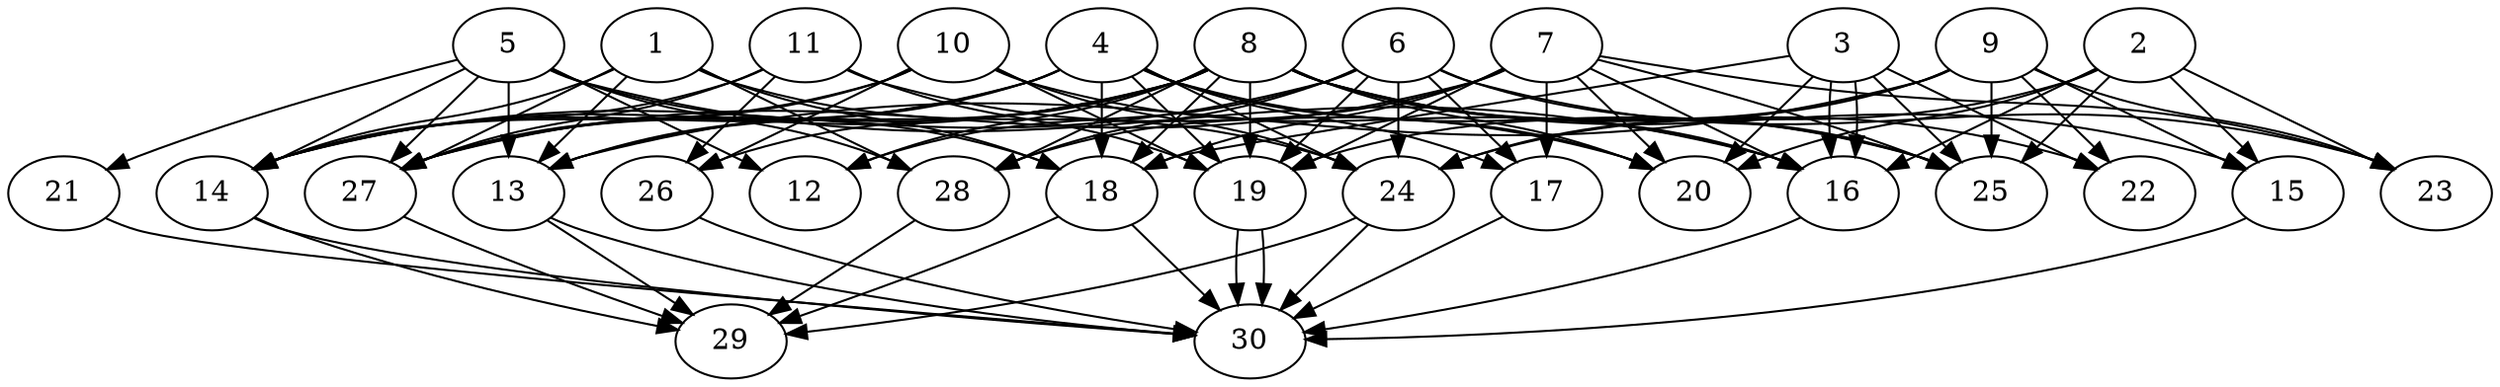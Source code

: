 // DAG automatically generated by daggen at Tue Aug  6 16:27:24 2019
// ./daggen --dot -n 30 --ccr 0.4 --fat 0.8 --regular 0.5 --density 0.7 --mindata 5242880 --maxdata 52428800 
digraph G {
  1 [size="116817920", alpha="0.20", expect_size="46727168"] 
  1 -> 13 [size ="46727168"]
  1 -> 14 [size ="46727168"]
  1 -> 18 [size ="46727168"]
  1 -> 24 [size ="46727168"]
  1 -> 27 [size ="46727168"]
  1 -> 28 [size ="46727168"]
  2 [size="90744320", alpha="0.20", expect_size="36297728"] 
  2 -> 15 [size ="36297728"]
  2 -> 16 [size ="36297728"]
  2 -> 20 [size ="36297728"]
  2 -> 23 [size ="36297728"]
  2 -> 24 [size ="36297728"]
  2 -> 25 [size ="36297728"]
  3 [size="125432320", alpha="0.04", expect_size="50172928"] 
  3 -> 16 [size ="50172928"]
  3 -> 16 [size ="50172928"]
  3 -> 18 [size ="50172928"]
  3 -> 20 [size ="50172928"]
  3 -> 22 [size ="50172928"]
  3 -> 25 [size ="50172928"]
  4 [size="43461120", alpha="0.08", expect_size="17384448"] 
  4 -> 13 [size ="17384448"]
  4 -> 14 [size ="17384448"]
  4 -> 17 [size ="17384448"]
  4 -> 18 [size ="17384448"]
  4 -> 19 [size ="17384448"]
  4 -> 20 [size ="17384448"]
  4 -> 24 [size ="17384448"]
  4 -> 25 [size ="17384448"]
  4 -> 27 [size ="17384448"]
  5 [size="126589440", alpha="0.14", expect_size="50635776"] 
  5 -> 12 [size ="50635776"]
  5 -> 13 [size ="50635776"]
  5 -> 14 [size ="50635776"]
  5 -> 16 [size ="50635776"]
  5 -> 18 [size ="50635776"]
  5 -> 21 [size ="50635776"]
  5 -> 27 [size ="50635776"]
  5 -> 28 [size ="50635776"]
  6 [size="81943040", alpha="0.01", expect_size="32777216"] 
  6 -> 12 [size ="32777216"]
  6 -> 14 [size ="32777216"]
  6 -> 17 [size ="32777216"]
  6 -> 19 [size ="32777216"]
  6 -> 23 [size ="32777216"]
  6 -> 24 [size ="32777216"]
  6 -> 25 [size ="32777216"]
  6 -> 28 [size ="32777216"]
  7 [size="127784960", alpha="0.06", expect_size="51113984"] 
  7 -> 16 [size ="51113984"]
  7 -> 17 [size ="51113984"]
  7 -> 18 [size ="51113984"]
  7 -> 19 [size ="51113984"]
  7 -> 20 [size ="51113984"]
  7 -> 23 [size ="51113984"]
  7 -> 25 [size ="51113984"]
  7 -> 27 [size ="51113984"]
  7 -> 28 [size ="51113984"]
  8 [size="74549760", alpha="0.13", expect_size="29819904"] 
  8 -> 12 [size ="29819904"]
  8 -> 13 [size ="29819904"]
  8 -> 14 [size ="29819904"]
  8 -> 15 [size ="29819904"]
  8 -> 16 [size ="29819904"]
  8 -> 18 [size ="29819904"]
  8 -> 19 [size ="29819904"]
  8 -> 20 [size ="29819904"]
  8 -> 22 [size ="29819904"]
  8 -> 25 [size ="29819904"]
  8 -> 26 [size ="29819904"]
  8 -> 27 [size ="29819904"]
  8 -> 28 [size ="29819904"]
  9 [size="71715840", alpha="0.20", expect_size="28686336"] 
  9 -> 13 [size ="28686336"]
  9 -> 15 [size ="28686336"]
  9 -> 19 [size ="28686336"]
  9 -> 22 [size ="28686336"]
  9 -> 23 [size ="28686336"]
  9 -> 24 [size ="28686336"]
  9 -> 25 [size ="28686336"]
  10 [size="65070080", alpha="0.13", expect_size="26028032"] 
  10 -> 14 [size ="26028032"]
  10 -> 16 [size ="26028032"]
  10 -> 19 [size ="26028032"]
  10 -> 24 [size ="26028032"]
  10 -> 26 [size ="26028032"]
  10 -> 27 [size ="26028032"]
  11 [size="95472640", alpha="0.07", expect_size="38189056"] 
  11 -> 14 [size ="38189056"]
  11 -> 19 [size ="38189056"]
  11 -> 20 [size ="38189056"]
  11 -> 26 [size ="38189056"]
  11 -> 27 [size ="38189056"]
  12 [size="94932480", alpha="0.03", expect_size="37972992"] 
  13 [size="93265920", alpha="0.13", expect_size="37306368"] 
  13 -> 29 [size ="37306368"]
  13 -> 30 [size ="37306368"]
  14 [size="117516800", alpha="0.12", expect_size="47006720"] 
  14 -> 29 [size ="47006720"]
  14 -> 30 [size ="47006720"]
  15 [size="49318400", alpha="0.05", expect_size="19727360"] 
  15 -> 30 [size ="19727360"]
  16 [size="129973760", alpha="0.15", expect_size="51989504"] 
  16 -> 30 [size ="51989504"]
  17 [size="20764160", alpha="0.12", expect_size="8305664"] 
  17 -> 30 [size ="8305664"]
  18 [size="58216960", alpha="0.04", expect_size="23286784"] 
  18 -> 29 [size ="23286784"]
  18 -> 30 [size ="23286784"]
  19 [size="14179840", alpha="0.05", expect_size="5671936"] 
  19 -> 30 [size ="5671936"]
  19 -> 30 [size ="5671936"]
  20 [size="130972160", alpha="0.11", expect_size="52388864"] 
  21 [size="90129920", alpha="0.14", expect_size="36051968"] 
  21 -> 30 [size ="36051968"]
  22 [size="13931520", alpha="0.11", expect_size="5572608"] 
  23 [size="28684800", alpha="0.07", expect_size="11473920"] 
  24 [size="103851520", alpha="0.08", expect_size="41540608"] 
  24 -> 29 [size ="41540608"]
  24 -> 30 [size ="41540608"]
  25 [size="58982400", alpha="0.08", expect_size="23592960"] 
  26 [size="89418240", alpha="0.20", expect_size="35767296"] 
  26 -> 30 [size ="35767296"]
  27 [size="59796480", alpha="0.11", expect_size="23918592"] 
  27 -> 29 [size ="23918592"]
  28 [size="130124800", alpha="0.13", expect_size="52049920"] 
  28 -> 29 [size ="52049920"]
  29 [size="38663680", alpha="0.04", expect_size="15465472"] 
  30 [size="65674240", alpha="0.05", expect_size="26269696"] 
}
